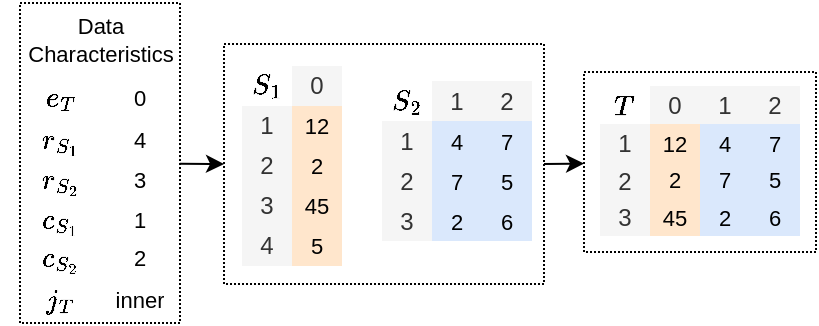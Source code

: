 <mxfile>
    <diagram id="qrdoGFenofRyPDkqv7uR" name="Page-1">
        <mxGraphModel dx="1039" dy="1099" grid="1" gridSize="10" guides="1" tooltips="1" connect="1" arrows="1" fold="1" page="1" pageScale="1" pageWidth="827" pageHeight="1169" math="1" shadow="0">
            <root>
                <mxCell id="0"/>
                <mxCell id="1" parent="0"/>
                <mxCell id="144" value="" style="group" vertex="1" connectable="0" parent="1">
                    <mxGeometry x="472" y="401" width="100" height="75" as="geometry"/>
                </mxCell>
                <mxCell id="128" value="\(T\)" style="shape=partialRectangle;html=1;whiteSpace=wrap;connectable=0;overflow=hidden;fillColor=none;top=0;left=0;bottom=0;right=0;pointerEvents=1;strokeColor=none;" vertex="1" parent="144">
                    <mxGeometry width="25" height="19" as="geometry">
                        <mxRectangle width="25" height="19" as="alternateBounds"/>
                    </mxGeometry>
                </mxCell>
                <mxCell id="129" value="0" style="shape=partialRectangle;html=1;whiteSpace=wrap;connectable=0;overflow=hidden;fillColor=#f5f5f5;top=0;left=0;bottom=0;right=0;pointerEvents=1;fontColor=#333333;strokeColor=#666666;" vertex="1" parent="144">
                    <mxGeometry x="25" width="25" height="19" as="geometry">
                        <mxRectangle width="25" height="19" as="alternateBounds"/>
                    </mxGeometry>
                </mxCell>
                <mxCell id="130" value="1" style="shape=partialRectangle;html=1;whiteSpace=wrap;connectable=0;overflow=hidden;fillColor=#f5f5f5;top=0;left=0;bottom=0;right=0;pointerEvents=1;fontColor=#333333;strokeColor=#666666;" vertex="1" parent="144">
                    <mxGeometry x="50" width="25" height="19" as="geometry">
                        <mxRectangle width="25" height="19" as="alternateBounds"/>
                    </mxGeometry>
                </mxCell>
                <mxCell id="131" value="2" style="shape=partialRectangle;html=1;whiteSpace=wrap;connectable=0;overflow=hidden;fillColor=#f5f5f5;top=0;left=0;bottom=0;right=0;pointerEvents=1;fontColor=#333333;strokeColor=#666666;" vertex="1" parent="144">
                    <mxGeometry x="75" width="25" height="19" as="geometry">
                        <mxRectangle width="25" height="19" as="alternateBounds"/>
                    </mxGeometry>
                </mxCell>
                <mxCell id="132" value="1" style="shape=partialRectangle;html=1;whiteSpace=wrap;connectable=0;overflow=hidden;fillColor=#f5f5f5;top=0;left=0;bottom=0;right=0;pointerEvents=1;fontColor=#333333;strokeColor=default;" vertex="1" parent="144">
                    <mxGeometry y="19" width="25" height="19" as="geometry">
                        <mxRectangle width="25" height="19" as="alternateBounds"/>
                    </mxGeometry>
                </mxCell>
                <mxCell id="133" value="12" style="shape=partialRectangle;html=1;whiteSpace=wrap;connectable=0;overflow=hidden;fillColor=#ffe6cc;top=0;left=0;bottom=0;right=0;pointerEvents=1;fontSize=11;strokeColor=#d79b00;" vertex="1" parent="144">
                    <mxGeometry x="25" y="19" width="25" height="19" as="geometry">
                        <mxRectangle width="25" height="19" as="alternateBounds"/>
                    </mxGeometry>
                </mxCell>
                <mxCell id="134" value="4" style="shape=partialRectangle;html=1;whiteSpace=wrap;connectable=0;overflow=hidden;fillColor=#dae8fc;top=0;left=0;bottom=0;right=0;pointerEvents=1;fontSize=11;strokeColor=#6c8ebf;" vertex="1" parent="144">
                    <mxGeometry x="50" y="19" width="25" height="19" as="geometry">
                        <mxRectangle width="25" height="19" as="alternateBounds"/>
                    </mxGeometry>
                </mxCell>
                <mxCell id="135" value="7" style="shape=partialRectangle;html=1;whiteSpace=wrap;connectable=0;overflow=hidden;fillColor=#dae8fc;top=0;left=0;bottom=0;right=0;pointerEvents=1;fontSize=11;strokeColor=#6c8ebf;" vertex="1" parent="144">
                    <mxGeometry x="75" y="19" width="25" height="19" as="geometry">
                        <mxRectangle width="25" height="19" as="alternateBounds"/>
                    </mxGeometry>
                </mxCell>
                <mxCell id="136" value="2" style="shape=partialRectangle;html=1;whiteSpace=wrap;connectable=0;overflow=hidden;fillColor=#f5f5f5;top=0;left=0;bottom=0;right=0;pointerEvents=1;fontColor=#333333;strokeColor=default;" vertex="1" parent="144">
                    <mxGeometry y="38" width="25" height="18" as="geometry">
                        <mxRectangle width="25" height="18" as="alternateBounds"/>
                    </mxGeometry>
                </mxCell>
                <mxCell id="137" value="2" style="shape=partialRectangle;html=1;whiteSpace=wrap;connectable=0;overflow=hidden;fillColor=#ffe6cc;top=0;left=0;bottom=0;right=0;pointerEvents=1;fontSize=11;strokeColor=#d79b00;" vertex="1" parent="144">
                    <mxGeometry x="25" y="38" width="25" height="18" as="geometry">
                        <mxRectangle width="25" height="18" as="alternateBounds"/>
                    </mxGeometry>
                </mxCell>
                <mxCell id="138" value="7" style="shape=partialRectangle;html=1;whiteSpace=wrap;connectable=0;overflow=hidden;fillColor=#dae8fc;top=0;left=0;bottom=0;right=0;pointerEvents=1;fontSize=11;strokeColor=#6c8ebf;" vertex="1" parent="144">
                    <mxGeometry x="50" y="38" width="25" height="18" as="geometry">
                        <mxRectangle width="25" height="18" as="alternateBounds"/>
                    </mxGeometry>
                </mxCell>
                <mxCell id="139" value="5" style="shape=partialRectangle;html=1;whiteSpace=wrap;connectable=0;overflow=hidden;fillColor=#dae8fc;top=0;left=0;bottom=0;right=0;pointerEvents=1;fontSize=11;strokeColor=#6c8ebf;" vertex="1" parent="144">
                    <mxGeometry x="75" y="38" width="25" height="18" as="geometry">
                        <mxRectangle width="25" height="18" as="alternateBounds"/>
                    </mxGeometry>
                </mxCell>
                <mxCell id="140" value="3" style="shape=partialRectangle;html=1;whiteSpace=wrap;connectable=0;overflow=hidden;fillColor=#f5f5f5;top=0;left=0;bottom=0;right=0;pointerEvents=1;fontColor=#333333;strokeColor=default;" vertex="1" parent="144">
                    <mxGeometry y="56" width="25" height="19" as="geometry">
                        <mxRectangle width="25" height="19" as="alternateBounds"/>
                    </mxGeometry>
                </mxCell>
                <mxCell id="141" value="45" style="shape=partialRectangle;html=1;whiteSpace=wrap;connectable=0;overflow=hidden;fillColor=#ffe6cc;top=0;left=0;bottom=0;right=0;pointerEvents=1;fontSize=11;strokeColor=#d79b00;" vertex="1" parent="144">
                    <mxGeometry x="25" y="56" width="25" height="19" as="geometry">
                        <mxRectangle width="25" height="19" as="alternateBounds"/>
                    </mxGeometry>
                </mxCell>
                <mxCell id="142" value="2" style="shape=partialRectangle;html=1;whiteSpace=wrap;connectable=0;overflow=hidden;fillColor=#dae8fc;top=0;left=0;bottom=0;right=0;pointerEvents=1;fontSize=11;strokeColor=#6c8ebf;" vertex="1" parent="144">
                    <mxGeometry x="50" y="56" width="25" height="19" as="geometry">
                        <mxRectangle width="25" height="19" as="alternateBounds"/>
                    </mxGeometry>
                </mxCell>
                <mxCell id="143" value="6" style="shape=partialRectangle;html=1;whiteSpace=wrap;connectable=0;overflow=hidden;fillColor=#dae8fc;top=0;left=0;bottom=0;right=0;pointerEvents=1;fontSize=11;strokeColor=#6c8ebf;" vertex="1" parent="144">
                    <mxGeometry x="75" y="56" width="25" height="19" as="geometry">
                        <mxRectangle width="25" height="19" as="alternateBounds"/>
                    </mxGeometry>
                </mxCell>
                <mxCell id="145" value="" style="group" vertex="1" connectable="0" parent="1">
                    <mxGeometry x="363" y="398.5" width="75" height="80" as="geometry"/>
                </mxCell>
                <mxCell id="116" value="\(S_2\)" style="shape=partialRectangle;html=1;whiteSpace=wrap;connectable=0;overflow=hidden;fillColor=none;top=0;left=0;bottom=0;right=0;pointerEvents=1;" vertex="1" parent="145">
                    <mxGeometry width="25" height="20" as="geometry">
                        <mxRectangle width="25" height="20" as="alternateBounds"/>
                    </mxGeometry>
                </mxCell>
                <mxCell id="117" value="1" style="shape=partialRectangle;html=1;whiteSpace=wrap;connectable=0;overflow=hidden;fillColor=#f5f5f5;top=0;left=0;bottom=0;right=0;pointerEvents=1;fontColor=#333333;strokeColor=#666666;" vertex="1" parent="145">
                    <mxGeometry x="25" width="25" height="20" as="geometry">
                        <mxRectangle width="25" height="20" as="alternateBounds"/>
                    </mxGeometry>
                </mxCell>
                <mxCell id="118" value="2" style="shape=partialRectangle;html=1;whiteSpace=wrap;connectable=0;overflow=hidden;fillColor=#f5f5f5;top=0;left=0;bottom=0;right=0;pointerEvents=1;fontColor=#333333;strokeColor=#666666;" vertex="1" parent="145">
                    <mxGeometry x="50" width="25" height="20" as="geometry">
                        <mxRectangle width="25" height="20" as="alternateBounds"/>
                    </mxGeometry>
                </mxCell>
                <mxCell id="119" value="1" style="shape=partialRectangle;html=1;whiteSpace=wrap;connectable=0;overflow=hidden;fillColor=#f5f5f5;top=0;left=0;bottom=0;right=0;pointerEvents=1;fontColor=#333333;strokeColor=default;" vertex="1" parent="145">
                    <mxGeometry y="20" width="25" height="20" as="geometry">
                        <mxRectangle width="25" height="20" as="alternateBounds"/>
                    </mxGeometry>
                </mxCell>
                <mxCell id="120" value="4" style="shape=partialRectangle;html=1;whiteSpace=wrap;connectable=0;overflow=hidden;fillColor=#dae8fc;top=0;left=0;bottom=0;right=0;pointerEvents=1;fontSize=11;strokeColor=#6c8ebf;" vertex="1" parent="145">
                    <mxGeometry x="25" y="20" width="25" height="20" as="geometry">
                        <mxRectangle width="25" height="20" as="alternateBounds"/>
                    </mxGeometry>
                </mxCell>
                <mxCell id="121" value="7" style="shape=partialRectangle;html=1;whiteSpace=wrap;connectable=0;overflow=hidden;fillColor=#dae8fc;top=0;left=0;bottom=0;right=0;pointerEvents=1;fontSize=11;strokeColor=#6c8ebf;" vertex="1" parent="145">
                    <mxGeometry x="50" y="20" width="25" height="20" as="geometry">
                        <mxRectangle width="25" height="20" as="alternateBounds"/>
                    </mxGeometry>
                </mxCell>
                <mxCell id="122" value="2" style="shape=partialRectangle;html=1;whiteSpace=wrap;connectable=0;overflow=hidden;fillColor=#f5f5f5;top=0;left=0;bottom=0;right=0;pointerEvents=1;fontColor=#333333;strokeColor=default;" vertex="1" parent="145">
                    <mxGeometry y="40" width="25" height="20" as="geometry">
                        <mxRectangle width="25" height="20" as="alternateBounds"/>
                    </mxGeometry>
                </mxCell>
                <mxCell id="123" value="7" style="shape=partialRectangle;html=1;whiteSpace=wrap;connectable=0;overflow=hidden;fillColor=#dae8fc;top=0;left=0;bottom=0;right=0;pointerEvents=1;fontSize=11;strokeColor=#6c8ebf;" vertex="1" parent="145">
                    <mxGeometry x="25" y="40" width="25" height="20" as="geometry">
                        <mxRectangle width="25" height="20" as="alternateBounds"/>
                    </mxGeometry>
                </mxCell>
                <mxCell id="124" value="5" style="shape=partialRectangle;html=1;whiteSpace=wrap;connectable=0;overflow=hidden;fillColor=#dae8fc;top=0;left=0;bottom=0;right=0;pointerEvents=1;fontSize=11;strokeColor=#6c8ebf;" vertex="1" parent="145">
                    <mxGeometry x="50" y="40" width="25" height="20" as="geometry">
                        <mxRectangle width="25" height="20" as="alternateBounds"/>
                    </mxGeometry>
                </mxCell>
                <mxCell id="125" value="3" style="shape=partialRectangle;html=1;whiteSpace=wrap;connectable=0;overflow=hidden;fillColor=#f5f5f5;top=0;left=0;bottom=0;right=0;pointerEvents=1;fontColor=#333333;strokeColor=default;" vertex="1" parent="145">
                    <mxGeometry y="60" width="25" height="20" as="geometry">
                        <mxRectangle width="25" height="20" as="alternateBounds"/>
                    </mxGeometry>
                </mxCell>
                <mxCell id="126" value="2" style="shape=partialRectangle;html=1;whiteSpace=wrap;connectable=0;overflow=hidden;fillColor=#dae8fc;top=0;left=0;bottom=0;right=0;pointerEvents=1;fontSize=11;strokeColor=#6c8ebf;" vertex="1" parent="145">
                    <mxGeometry x="25" y="60" width="25" height="20" as="geometry">
                        <mxRectangle width="25" height="20" as="alternateBounds"/>
                    </mxGeometry>
                </mxCell>
                <mxCell id="127" value="6" style="shape=partialRectangle;html=1;whiteSpace=wrap;connectable=0;overflow=hidden;fillColor=#dae8fc;top=0;left=0;bottom=0;right=0;pointerEvents=1;fontSize=11;strokeColor=#6c8ebf;" vertex="1" parent="145">
                    <mxGeometry x="50" y="60" width="25" height="20" as="geometry">
                        <mxRectangle width="25" height="20" as="alternateBounds"/>
                    </mxGeometry>
                </mxCell>
                <mxCell id="146" value="" style="group" vertex="1" connectable="0" parent="1">
                    <mxGeometry x="293" y="391" width="50" height="100" as="geometry"/>
                </mxCell>
                <mxCell id="106" value="\(S_1\)" style="shape=partialRectangle;html=1;whiteSpace=wrap;connectable=0;overflow=hidden;fillColor=none;top=0;left=0;bottom=0;right=0;pointerEvents=1;" vertex="1" parent="146">
                    <mxGeometry width="25" height="20" as="geometry">
                        <mxRectangle width="25" height="20" as="alternateBounds"/>
                    </mxGeometry>
                </mxCell>
                <mxCell id="107" value="0" style="shape=partialRectangle;html=1;whiteSpace=wrap;connectable=0;overflow=hidden;fillColor=#f5f5f5;top=0;left=0;bottom=0;right=0;pointerEvents=1;fontColor=#333333;strokeColor=#666666;" vertex="1" parent="146">
                    <mxGeometry x="25" width="25" height="20" as="geometry">
                        <mxRectangle width="25" height="20" as="alternateBounds"/>
                    </mxGeometry>
                </mxCell>
                <mxCell id="108" value="1" style="shape=partialRectangle;html=1;whiteSpace=wrap;connectable=0;overflow=hidden;fillColor=#f5f5f5;top=0;left=0;bottom=0;right=0;pointerEvents=1;fontColor=#333333;strokeColor=default;" vertex="1" parent="146">
                    <mxGeometry y="20" width="25" height="20" as="geometry">
                        <mxRectangle width="25" height="20" as="alternateBounds"/>
                    </mxGeometry>
                </mxCell>
                <mxCell id="109" value="12" style="shape=partialRectangle;html=1;whiteSpace=wrap;connectable=0;overflow=hidden;fillColor=#ffe6cc;top=0;left=0;bottom=0;right=0;pointerEvents=1;fontSize=11;strokeColor=#d79b00;" vertex="1" parent="146">
                    <mxGeometry x="25" y="20" width="25" height="20" as="geometry">
                        <mxRectangle width="25" height="20" as="alternateBounds"/>
                    </mxGeometry>
                </mxCell>
                <mxCell id="110" value="2" style="shape=partialRectangle;html=1;whiteSpace=wrap;connectable=0;overflow=hidden;fillColor=#f5f5f5;top=0;left=0;bottom=0;right=0;pointerEvents=1;fontColor=#333333;strokeColor=default;" vertex="1" parent="146">
                    <mxGeometry y="40" width="25" height="20" as="geometry">
                        <mxRectangle width="25" height="20" as="alternateBounds"/>
                    </mxGeometry>
                </mxCell>
                <mxCell id="111" value="2" style="shape=partialRectangle;html=1;whiteSpace=wrap;connectable=0;overflow=hidden;fillColor=#ffe6cc;top=0;left=0;bottom=0;right=0;pointerEvents=1;fontSize=11;strokeColor=#d79b00;" vertex="1" parent="146">
                    <mxGeometry x="25" y="40" width="25" height="20" as="geometry">
                        <mxRectangle width="25" height="20" as="alternateBounds"/>
                    </mxGeometry>
                </mxCell>
                <mxCell id="112" value="3" style="shape=partialRectangle;html=1;whiteSpace=wrap;connectable=0;overflow=hidden;fillColor=#f5f5f5;top=0;left=0;bottom=0;right=0;pointerEvents=1;fontColor=#333333;strokeColor=default;" vertex="1" parent="146">
                    <mxGeometry y="60" width="25" height="20" as="geometry">
                        <mxRectangle width="25" height="20" as="alternateBounds"/>
                    </mxGeometry>
                </mxCell>
                <mxCell id="113" value="45" style="shape=partialRectangle;html=1;whiteSpace=wrap;connectable=0;overflow=hidden;fillColor=#ffe6cc;top=0;left=0;bottom=0;right=0;pointerEvents=1;fontSize=11;strokeColor=#d79b00;" vertex="1" parent="146">
                    <mxGeometry x="25" y="60" width="25" height="20" as="geometry">
                        <mxRectangle width="25" height="20" as="alternateBounds"/>
                    </mxGeometry>
                </mxCell>
                <mxCell id="114" value="4" style="shape=partialRectangle;html=1;whiteSpace=wrap;connectable=0;overflow=hidden;fillColor=#f5f5f5;top=0;left=0;bottom=0;right=0;pointerEvents=1;fontColor=#333333;strokeColor=default;" vertex="1" parent="146">
                    <mxGeometry y="80" width="25" height="20" as="geometry">
                        <mxRectangle width="25" height="20" as="alternateBounds"/>
                    </mxGeometry>
                </mxCell>
                <mxCell id="115" value="5" style="shape=partialRectangle;html=1;whiteSpace=wrap;connectable=0;overflow=hidden;fillColor=#ffe6cc;top=0;left=0;bottom=0;right=0;pointerEvents=1;fontSize=11;strokeColor=#d79b00;" vertex="1" parent="146">
                    <mxGeometry x="25" y="80" width="25" height="20" as="geometry">
                        <mxRectangle width="25" height="20" as="alternateBounds"/>
                    </mxGeometry>
                </mxCell>
                <mxCell id="186" value="" style="edgeStyle=none;html=1;fontSize=11;exitX=1;exitY=0.5;exitDx=0;exitDy=0;" edge="1" parent="1" source="183" target="185">
                    <mxGeometry relative="1" as="geometry">
                        <mxPoint x="451" y="439.47" as="sourcePoint"/>
                    </mxGeometry>
                </mxCell>
                <mxCell id="183" value="" style="whiteSpace=wrap;html=1;strokeColor=default;fontSize=11;fillColor=none;dashed=1;dashPattern=1 1;" vertex="1" parent="1">
                    <mxGeometry x="284" y="380" width="160" height="120" as="geometry"/>
                </mxCell>
                <mxCell id="184" style="edgeStyle=none;html=1;entryX=0;entryY=0.5;entryDx=0;entryDy=0;fontSize=11;exitX=0.998;exitY=0.378;exitDx=0;exitDy=0;exitPerimeter=0;" edge="1" parent="1" source="169" target="183">
                    <mxGeometry relative="1" as="geometry"/>
                </mxCell>
                <mxCell id="185" value="" style="whiteSpace=wrap;html=1;strokeColor=default;fontSize=11;fillColor=none;dashed=1;dashPattern=1 1;" vertex="1" parent="1">
                    <mxGeometry x="464" y="394" width="116" height="90" as="geometry"/>
                </mxCell>
                <mxCell id="201" value="" style="group" vertex="1" connectable="0" parent="1">
                    <mxGeometry x="172" y="358" width="100" height="161.5" as="geometry"/>
                </mxCell>
                <mxCell id="200" value="" style="whiteSpace=wrap;html=1;strokeColor=default;fontSize=11;fillColor=none;dashed=1;dashPattern=1 1;" vertex="1" parent="201">
                    <mxGeometry x="10" y="1.5" width="80" height="160" as="geometry"/>
                </mxCell>
                <mxCell id="187" value="&lt;span style=&quot;font-size: 12px;&quot;&gt;\(e_T\)&lt;/span&gt;" style="shape=partialRectangle;html=1;whiteSpace=wrap;connectable=0;overflow=hidden;fillColor=none;top=0;left=0;bottom=0;right=0;pointerEvents=1;strokeColor=none;fontSize=11;" vertex="1" parent="201">
                    <mxGeometry x="10" y="39" width="40" height="20" as="geometry">
                        <mxRectangle width="40" height="20" as="alternateBounds"/>
                    </mxGeometry>
                </mxCell>
                <mxCell id="188" value="0" style="shape=partialRectangle;html=1;whiteSpace=wrap;connectable=0;overflow=hidden;fillColor=none;top=0;left=0;bottom=0;right=0;pointerEvents=1;strokeColor=none;fontSize=11;" vertex="1" parent="201">
                    <mxGeometry x="50" y="39" width="40" height="20" as="geometry">
                        <mxRectangle width="40" height="20" as="alternateBounds"/>
                    </mxGeometry>
                </mxCell>
                <mxCell id="189" value="&lt;span style=&quot;font-size: 12px;&quot;&gt;\(r_{S_1}\)&lt;/span&gt;" style="shape=partialRectangle;html=1;whiteSpace=wrap;connectable=0;overflow=hidden;fillColor=none;top=0;left=0;bottom=0;right=0;pointerEvents=1;strokeColor=none;fontSize=11;" vertex="1" parent="201">
                    <mxGeometry x="10" y="59" width="40" height="21" as="geometry">
                        <mxRectangle width="40" height="21" as="alternateBounds"/>
                    </mxGeometry>
                </mxCell>
                <mxCell id="190" value="4" style="shape=partialRectangle;html=1;whiteSpace=wrap;connectable=0;overflow=hidden;fillColor=none;top=0;left=0;bottom=0;right=0;pointerEvents=1;strokeColor=none;fontSize=11;" vertex="1" parent="201">
                    <mxGeometry x="50" y="59" width="40" height="21" as="geometry">
                        <mxRectangle width="40" height="21" as="alternateBounds"/>
                    </mxGeometry>
                </mxCell>
                <mxCell id="191" value="&lt;span style=&quot;font-size: 12px;&quot;&gt;\(r_{S_2}\)&lt;/span&gt;" style="shape=partialRectangle;html=1;whiteSpace=wrap;connectable=0;overflow=hidden;fillColor=none;top=0;left=0;bottom=0;right=0;pointerEvents=1;strokeColor=none;fontSize=11;" vertex="1" parent="201">
                    <mxGeometry x="10" y="80" width="40" height="20" as="geometry">
                        <mxRectangle width="40" height="20" as="alternateBounds"/>
                    </mxGeometry>
                </mxCell>
                <mxCell id="192" value="3" style="shape=partialRectangle;html=1;whiteSpace=wrap;connectable=0;overflow=hidden;fillColor=none;top=0;left=0;bottom=0;right=0;pointerEvents=1;strokeColor=none;fontSize=11;" vertex="1" parent="201">
                    <mxGeometry x="50" y="80" width="40" height="20" as="geometry">
                        <mxRectangle width="40" height="20" as="alternateBounds"/>
                    </mxGeometry>
                </mxCell>
                <mxCell id="193" value="&lt;span style=&quot;font-size: 12px;&quot;&gt;\(c_{S_1}\)&lt;/span&gt;" style="shape=partialRectangle;html=1;whiteSpace=wrap;connectable=0;overflow=hidden;fillColor=none;top=0;left=0;bottom=0;right=0;pointerEvents=1;strokeColor=none;fontSize=11;" vertex="1" parent="201">
                    <mxGeometry x="10" y="100" width="40" height="19" as="geometry">
                        <mxRectangle width="40" height="19" as="alternateBounds"/>
                    </mxGeometry>
                </mxCell>
                <mxCell id="194" value="1" style="shape=partialRectangle;html=1;whiteSpace=wrap;connectable=0;overflow=hidden;fillColor=none;top=0;left=0;bottom=0;right=0;pointerEvents=1;strokeColor=none;fontSize=11;" vertex="1" parent="201">
                    <mxGeometry x="50" y="100" width="40" height="19" as="geometry">
                        <mxRectangle width="40" height="19" as="alternateBounds"/>
                    </mxGeometry>
                </mxCell>
                <mxCell id="195" value="&lt;span style=&quot;font-size: 12px;&quot;&gt;\(c_{S_2}\)&lt;/span&gt;" style="shape=partialRectangle;html=1;whiteSpace=wrap;connectable=0;overflow=hidden;fillColor=none;top=0;left=0;bottom=0;right=0;pointerEvents=1;strokeColor=none;fontSize=11;" vertex="1" parent="201">
                    <mxGeometry x="10" y="119" width="40" height="20" as="geometry">
                        <mxRectangle width="40" height="20" as="alternateBounds"/>
                    </mxGeometry>
                </mxCell>
                <mxCell id="196" value="2" style="shape=partialRectangle;html=1;whiteSpace=wrap;connectable=0;overflow=hidden;fillColor=none;top=0;left=0;bottom=0;right=0;pointerEvents=1;strokeColor=none;fontSize=11;" vertex="1" parent="201">
                    <mxGeometry x="50" y="119" width="40" height="20" as="geometry">
                        <mxRectangle width="40" height="20" as="alternateBounds"/>
                    </mxGeometry>
                </mxCell>
                <mxCell id="197" value="&lt;span style=&quot;font-size: 12px;&quot;&gt;\(j_T\)&lt;/span&gt;" style="shape=partialRectangle;html=1;whiteSpace=wrap;connectable=0;overflow=hidden;fillColor=none;top=0;left=0;bottom=0;right=0;pointerEvents=1;strokeColor=none;fontSize=11;" vertex="1" parent="201">
                    <mxGeometry x="10" y="139" width="40" height="22" as="geometry">
                        <mxRectangle width="40" height="22" as="alternateBounds"/>
                    </mxGeometry>
                </mxCell>
                <mxCell id="198" value="inner" style="shape=partialRectangle;html=1;whiteSpace=wrap;connectable=0;overflow=hidden;fillColor=none;top=0;left=0;bottom=0;right=0;pointerEvents=1;strokeColor=none;fontSize=11;" vertex="1" parent="201">
                    <mxGeometry x="50" y="139" width="40" height="22" as="geometry">
                        <mxRectangle width="40" height="22" as="alternateBounds"/>
                    </mxGeometry>
                </mxCell>
                <mxCell id="199" value="Data &lt;br&gt;Characteristics" style="text;html=1;align=center;verticalAlign=middle;resizable=0;points=[];autosize=1;strokeColor=none;fillColor=none;fontSize=11;" vertex="1" parent="201">
                    <mxGeometry width="100" height="40" as="geometry"/>
                </mxCell>
                <mxCell id="202" style="edgeStyle=none;html=1;entryX=0;entryY=0.5;entryDx=0;entryDy=0;fontSize=11;" edge="1" parent="1" source="200" target="183">
                    <mxGeometry relative="1" as="geometry"/>
                </mxCell>
            </root>
        </mxGraphModel>
    </diagram>
</mxfile>